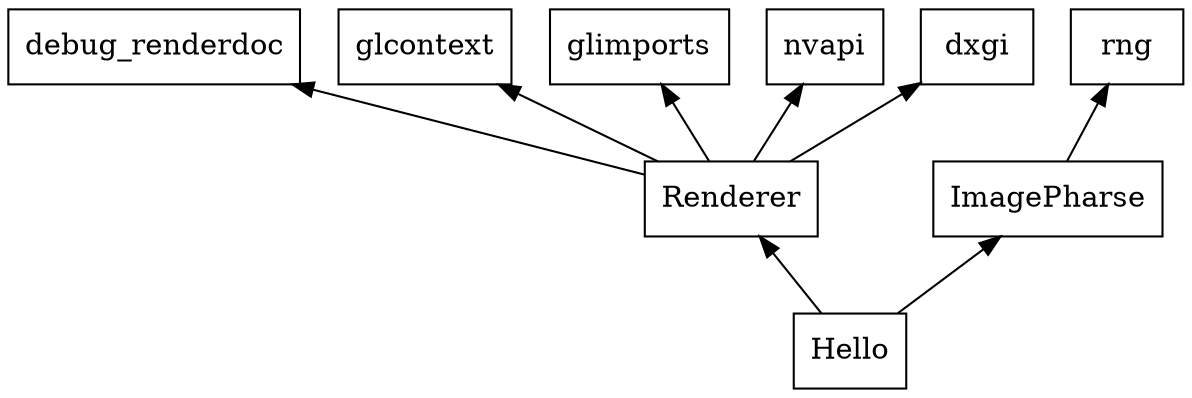 digraph tinybgfx_helloworld {

	rankdir = BT

	node [
		shape = "record"
	]
	
	Hello -> Renderer
	Renderer -> debug_renderdoc
	Renderer -> glcontext
	Renderer -> glimports
	Renderer -> nvapi
	Renderer -> dxgi
	
	Hello -> ImagePharse
	ImagePharse -> rng
}
